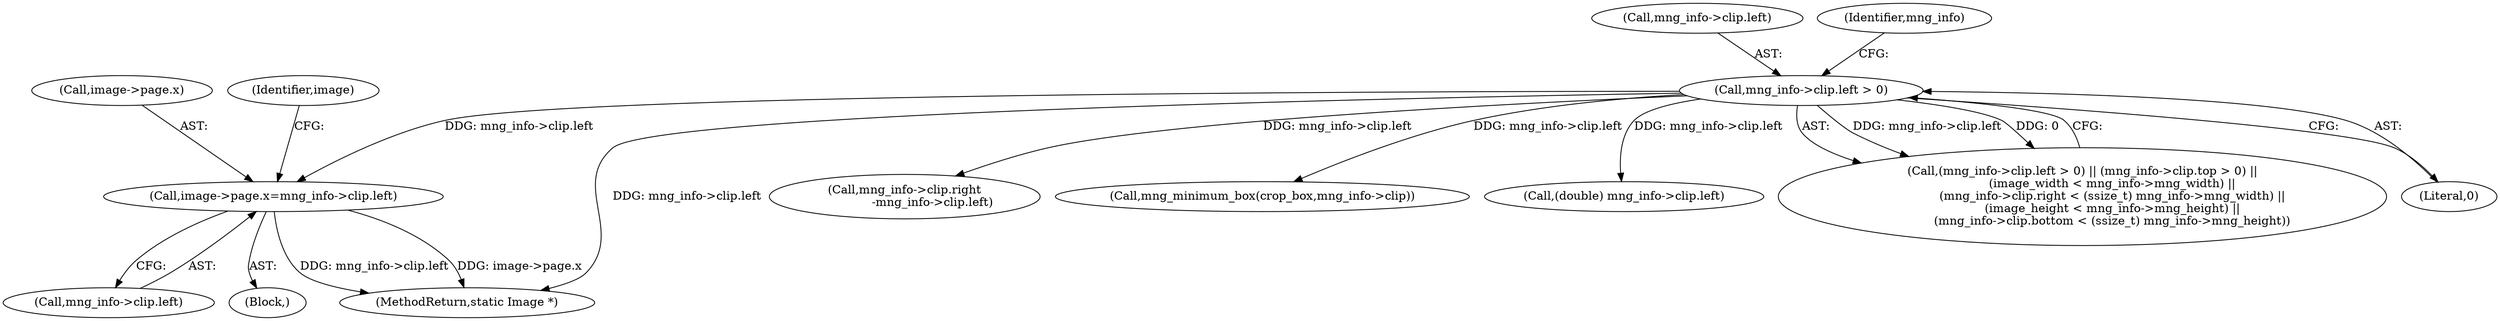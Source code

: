 digraph "0_ImageMagick_22e0310345499ffe906c604428f2a3a668942b05@pointer" {
"1004443" [label="(Call,image->page.x=mng_info->clip.left)"];
"1004158" [label="(Call,mng_info->clip.left > 0)"];
"1004449" [label="(Call,mng_info->clip.left)"];
"1002354" [label="(Call,mng_info->clip.right\n               -mng_info->clip.left)"];
"1006290" [label="(Call,mng_minimum_box(crop_box,mng_info->clip))"];
"1004444" [label="(Call,image->page.x)"];
"1004489" [label="(Call,(double) mng_info->clip.left)"];
"1004361" [label="(Block,)"];
"1007383" [label="(MethodReturn,static Image *)"];
"1004157" [label="(Call,(mng_info->clip.left > 0) || (mng_info->clip.top > 0) ||\n                (image_width < mng_info->mng_width) ||\n                (mng_info->clip.right < (ssize_t) mng_info->mng_width) ||\n                (image_height < mng_info->mng_height) ||\n                (mng_info->clip.bottom < (ssize_t) mng_info->mng_height))"];
"1004457" [label="(Identifier,image)"];
"1004159" [label="(Call,mng_info->clip.left)"];
"1004169" [label="(Identifier,mng_info)"];
"1004158" [label="(Call,mng_info->clip.left > 0)"];
"1004443" [label="(Call,image->page.x=mng_info->clip.left)"];
"1004164" [label="(Literal,0)"];
"1004443" -> "1004361"  [label="AST: "];
"1004443" -> "1004449"  [label="CFG: "];
"1004444" -> "1004443"  [label="AST: "];
"1004449" -> "1004443"  [label="AST: "];
"1004457" -> "1004443"  [label="CFG: "];
"1004443" -> "1007383"  [label="DDG: mng_info->clip.left"];
"1004443" -> "1007383"  [label="DDG: image->page.x"];
"1004158" -> "1004443"  [label="DDG: mng_info->clip.left"];
"1004158" -> "1004157"  [label="AST: "];
"1004158" -> "1004164"  [label="CFG: "];
"1004159" -> "1004158"  [label="AST: "];
"1004164" -> "1004158"  [label="AST: "];
"1004169" -> "1004158"  [label="CFG: "];
"1004157" -> "1004158"  [label="CFG: "];
"1004158" -> "1007383"  [label="DDG: mng_info->clip.left"];
"1004158" -> "1002354"  [label="DDG: mng_info->clip.left"];
"1004158" -> "1004157"  [label="DDG: mng_info->clip.left"];
"1004158" -> "1004157"  [label="DDG: 0"];
"1004158" -> "1004489"  [label="DDG: mng_info->clip.left"];
"1004158" -> "1006290"  [label="DDG: mng_info->clip.left"];
}
